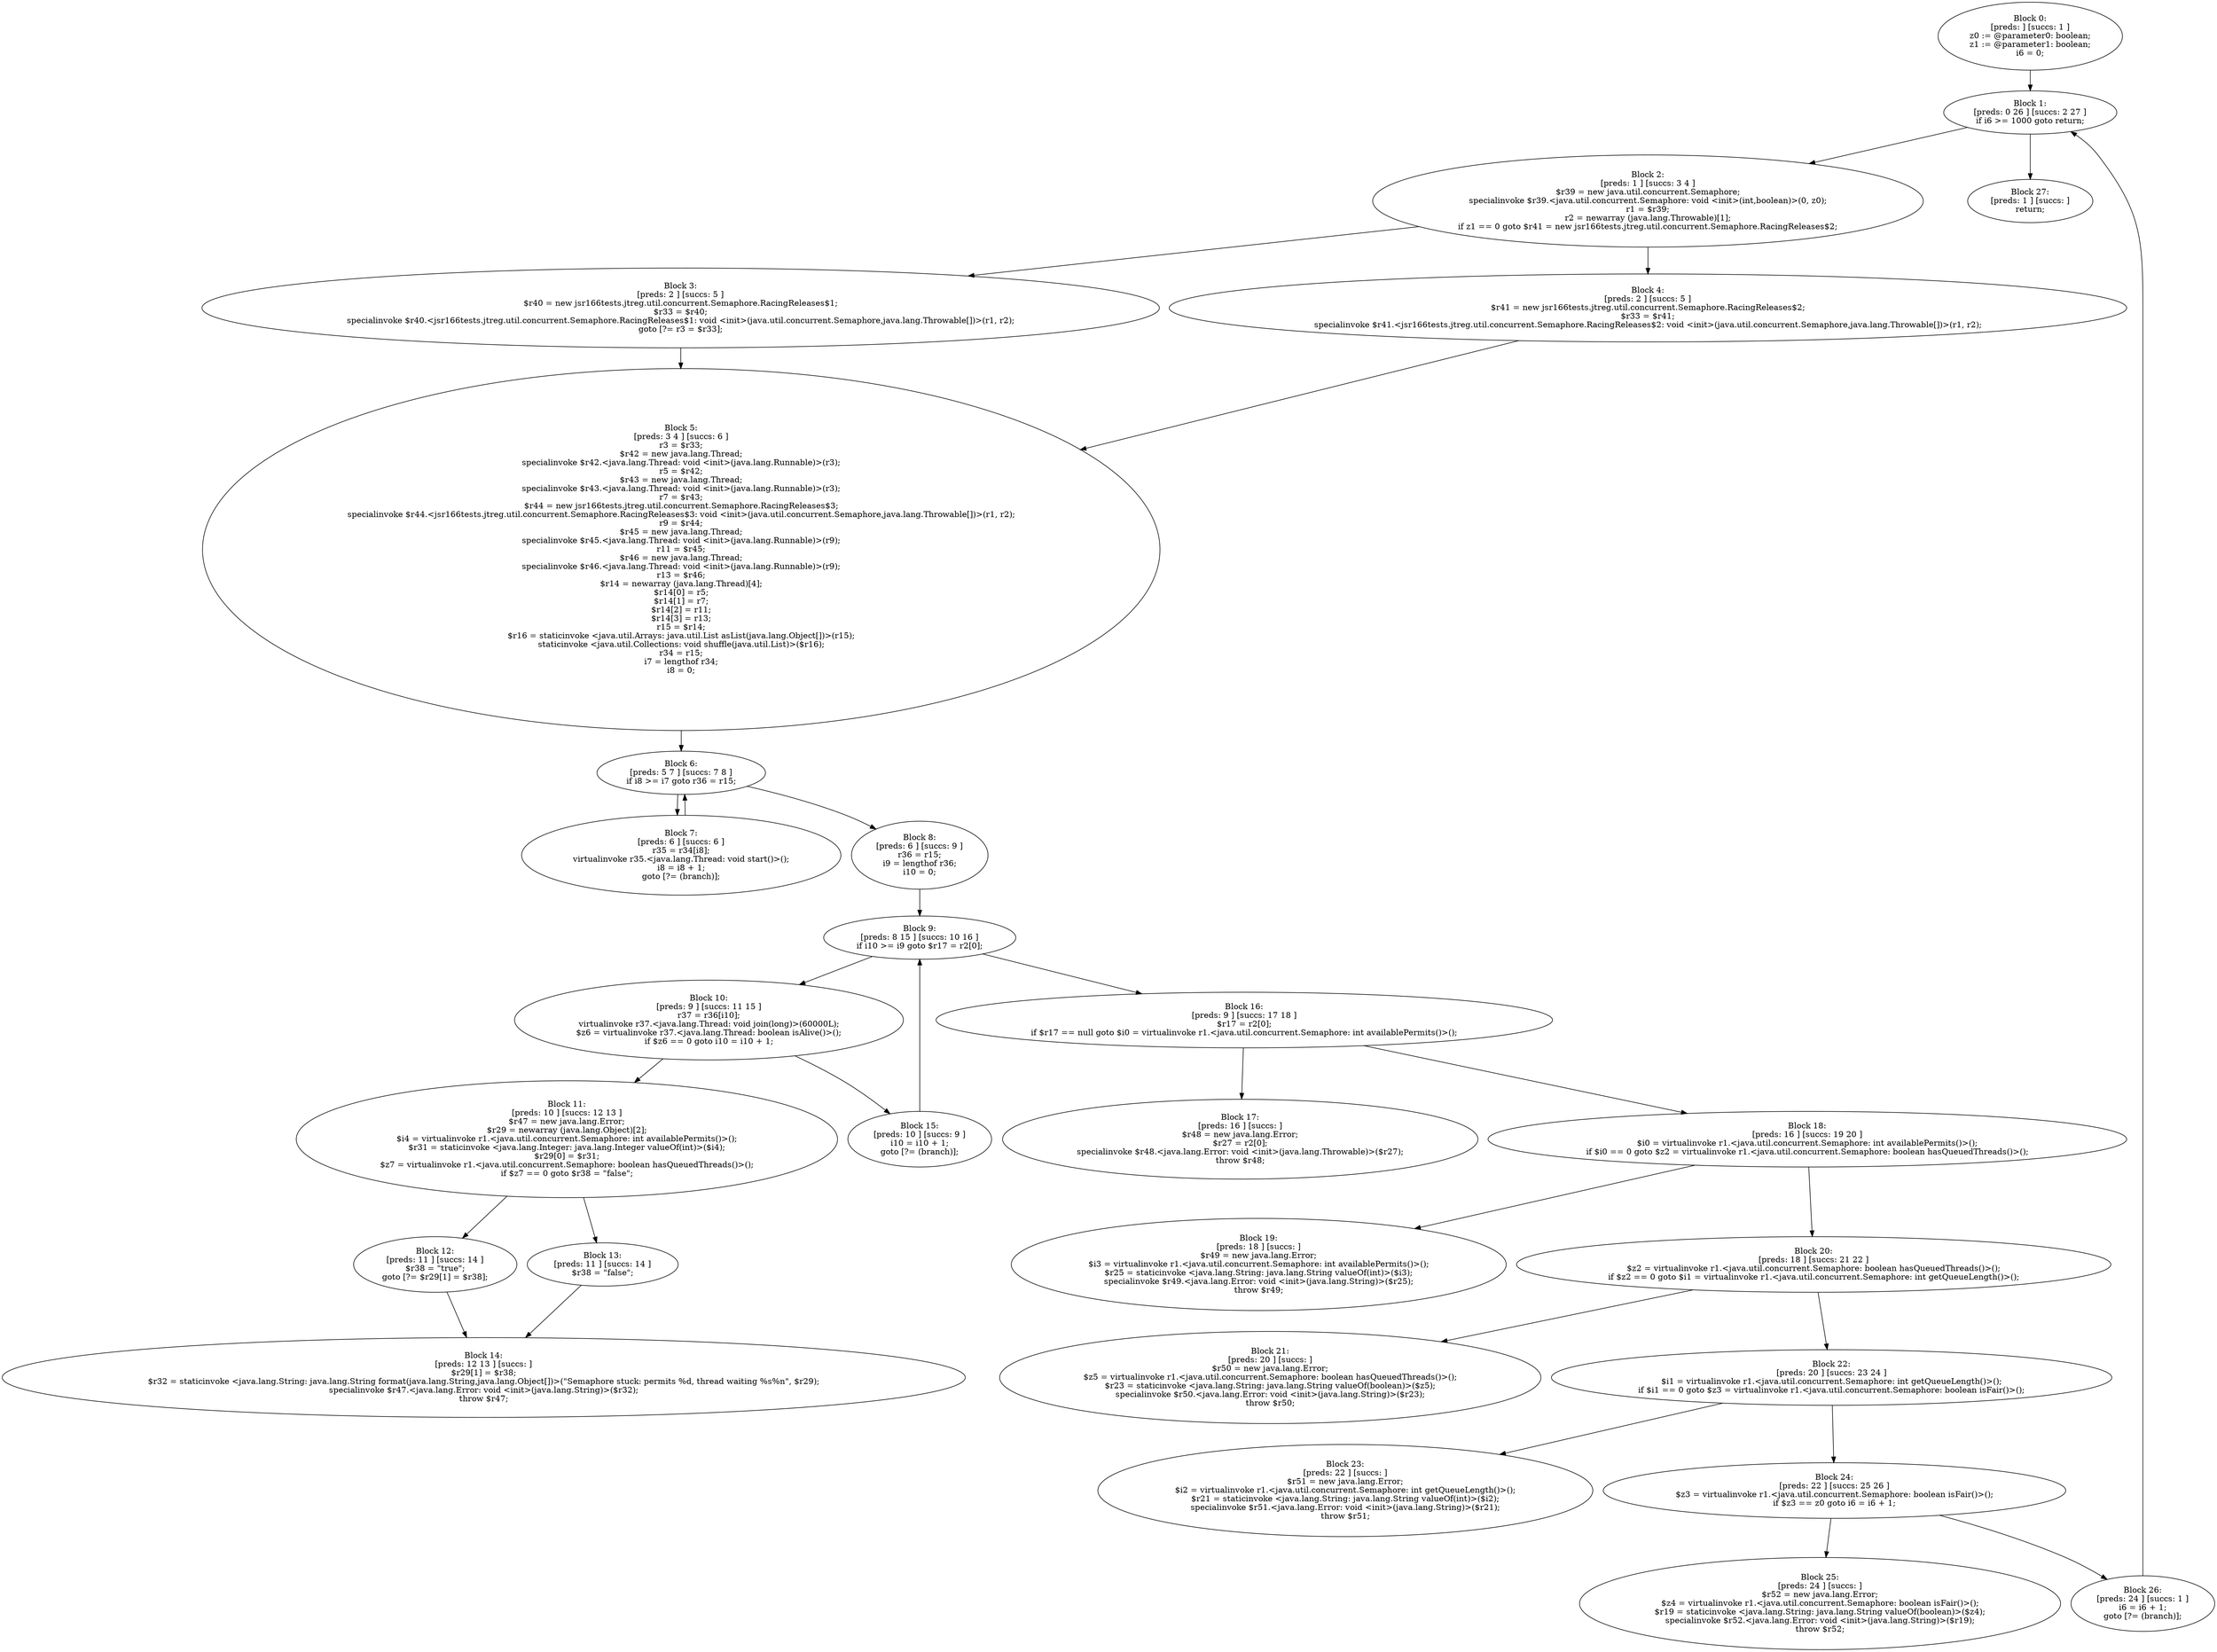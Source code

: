 digraph "unitGraph" {
    "Block 0:
[preds: ] [succs: 1 ]
z0 := @parameter0: boolean;
z1 := @parameter1: boolean;
i6 = 0;
"
    "Block 1:
[preds: 0 26 ] [succs: 2 27 ]
if i6 >= 1000 goto return;
"
    "Block 2:
[preds: 1 ] [succs: 3 4 ]
$r39 = new java.util.concurrent.Semaphore;
specialinvoke $r39.<java.util.concurrent.Semaphore: void <init>(int,boolean)>(0, z0);
r1 = $r39;
r2 = newarray (java.lang.Throwable)[1];
if z1 == 0 goto $r41 = new jsr166tests.jtreg.util.concurrent.Semaphore.RacingReleases$2;
"
    "Block 3:
[preds: 2 ] [succs: 5 ]
$r40 = new jsr166tests.jtreg.util.concurrent.Semaphore.RacingReleases$1;
$r33 = $r40;
specialinvoke $r40.<jsr166tests.jtreg.util.concurrent.Semaphore.RacingReleases$1: void <init>(java.util.concurrent.Semaphore,java.lang.Throwable[])>(r1, r2);
goto [?= r3 = $r33];
"
    "Block 4:
[preds: 2 ] [succs: 5 ]
$r41 = new jsr166tests.jtreg.util.concurrent.Semaphore.RacingReleases$2;
$r33 = $r41;
specialinvoke $r41.<jsr166tests.jtreg.util.concurrent.Semaphore.RacingReleases$2: void <init>(java.util.concurrent.Semaphore,java.lang.Throwable[])>(r1, r2);
"
    "Block 5:
[preds: 3 4 ] [succs: 6 ]
r3 = $r33;
$r42 = new java.lang.Thread;
specialinvoke $r42.<java.lang.Thread: void <init>(java.lang.Runnable)>(r3);
r5 = $r42;
$r43 = new java.lang.Thread;
specialinvoke $r43.<java.lang.Thread: void <init>(java.lang.Runnable)>(r3);
r7 = $r43;
$r44 = new jsr166tests.jtreg.util.concurrent.Semaphore.RacingReleases$3;
specialinvoke $r44.<jsr166tests.jtreg.util.concurrent.Semaphore.RacingReleases$3: void <init>(java.util.concurrent.Semaphore,java.lang.Throwable[])>(r1, r2);
r9 = $r44;
$r45 = new java.lang.Thread;
specialinvoke $r45.<java.lang.Thread: void <init>(java.lang.Runnable)>(r9);
r11 = $r45;
$r46 = new java.lang.Thread;
specialinvoke $r46.<java.lang.Thread: void <init>(java.lang.Runnable)>(r9);
r13 = $r46;
$r14 = newarray (java.lang.Thread)[4];
$r14[0] = r5;
$r14[1] = r7;
$r14[2] = r11;
$r14[3] = r13;
r15 = $r14;
$r16 = staticinvoke <java.util.Arrays: java.util.List asList(java.lang.Object[])>(r15);
staticinvoke <java.util.Collections: void shuffle(java.util.List)>($r16);
r34 = r15;
i7 = lengthof r34;
i8 = 0;
"
    "Block 6:
[preds: 5 7 ] [succs: 7 8 ]
if i8 >= i7 goto r36 = r15;
"
    "Block 7:
[preds: 6 ] [succs: 6 ]
r35 = r34[i8];
virtualinvoke r35.<java.lang.Thread: void start()>();
i8 = i8 + 1;
goto [?= (branch)];
"
    "Block 8:
[preds: 6 ] [succs: 9 ]
r36 = r15;
i9 = lengthof r36;
i10 = 0;
"
    "Block 9:
[preds: 8 15 ] [succs: 10 16 ]
if i10 >= i9 goto $r17 = r2[0];
"
    "Block 10:
[preds: 9 ] [succs: 11 15 ]
r37 = r36[i10];
virtualinvoke r37.<java.lang.Thread: void join(long)>(60000L);
$z6 = virtualinvoke r37.<java.lang.Thread: boolean isAlive()>();
if $z6 == 0 goto i10 = i10 + 1;
"
    "Block 11:
[preds: 10 ] [succs: 12 13 ]
$r47 = new java.lang.Error;
$r29 = newarray (java.lang.Object)[2];
$i4 = virtualinvoke r1.<java.util.concurrent.Semaphore: int availablePermits()>();
$r31 = staticinvoke <java.lang.Integer: java.lang.Integer valueOf(int)>($i4);
$r29[0] = $r31;
$z7 = virtualinvoke r1.<java.util.concurrent.Semaphore: boolean hasQueuedThreads()>();
if $z7 == 0 goto $r38 = \"false\";
"
    "Block 12:
[preds: 11 ] [succs: 14 ]
$r38 = \"true\";
goto [?= $r29[1] = $r38];
"
    "Block 13:
[preds: 11 ] [succs: 14 ]
$r38 = \"false\";
"
    "Block 14:
[preds: 12 13 ] [succs: ]
$r29[1] = $r38;
$r32 = staticinvoke <java.lang.String: java.lang.String format(java.lang.String,java.lang.Object[])>(\"Semaphore stuck: permits %d, thread waiting %s%n\", $r29);
specialinvoke $r47.<java.lang.Error: void <init>(java.lang.String)>($r32);
throw $r47;
"
    "Block 15:
[preds: 10 ] [succs: 9 ]
i10 = i10 + 1;
goto [?= (branch)];
"
    "Block 16:
[preds: 9 ] [succs: 17 18 ]
$r17 = r2[0];
if $r17 == null goto $i0 = virtualinvoke r1.<java.util.concurrent.Semaphore: int availablePermits()>();
"
    "Block 17:
[preds: 16 ] [succs: ]
$r48 = new java.lang.Error;
$r27 = r2[0];
specialinvoke $r48.<java.lang.Error: void <init>(java.lang.Throwable)>($r27);
throw $r48;
"
    "Block 18:
[preds: 16 ] [succs: 19 20 ]
$i0 = virtualinvoke r1.<java.util.concurrent.Semaphore: int availablePermits()>();
if $i0 == 0 goto $z2 = virtualinvoke r1.<java.util.concurrent.Semaphore: boolean hasQueuedThreads()>();
"
    "Block 19:
[preds: 18 ] [succs: ]
$r49 = new java.lang.Error;
$i3 = virtualinvoke r1.<java.util.concurrent.Semaphore: int availablePermits()>();
$r25 = staticinvoke <java.lang.String: java.lang.String valueOf(int)>($i3);
specialinvoke $r49.<java.lang.Error: void <init>(java.lang.String)>($r25);
throw $r49;
"
    "Block 20:
[preds: 18 ] [succs: 21 22 ]
$z2 = virtualinvoke r1.<java.util.concurrent.Semaphore: boolean hasQueuedThreads()>();
if $z2 == 0 goto $i1 = virtualinvoke r1.<java.util.concurrent.Semaphore: int getQueueLength()>();
"
    "Block 21:
[preds: 20 ] [succs: ]
$r50 = new java.lang.Error;
$z5 = virtualinvoke r1.<java.util.concurrent.Semaphore: boolean hasQueuedThreads()>();
$r23 = staticinvoke <java.lang.String: java.lang.String valueOf(boolean)>($z5);
specialinvoke $r50.<java.lang.Error: void <init>(java.lang.String)>($r23);
throw $r50;
"
    "Block 22:
[preds: 20 ] [succs: 23 24 ]
$i1 = virtualinvoke r1.<java.util.concurrent.Semaphore: int getQueueLength()>();
if $i1 == 0 goto $z3 = virtualinvoke r1.<java.util.concurrent.Semaphore: boolean isFair()>();
"
    "Block 23:
[preds: 22 ] [succs: ]
$r51 = new java.lang.Error;
$i2 = virtualinvoke r1.<java.util.concurrent.Semaphore: int getQueueLength()>();
$r21 = staticinvoke <java.lang.String: java.lang.String valueOf(int)>($i2);
specialinvoke $r51.<java.lang.Error: void <init>(java.lang.String)>($r21);
throw $r51;
"
    "Block 24:
[preds: 22 ] [succs: 25 26 ]
$z3 = virtualinvoke r1.<java.util.concurrent.Semaphore: boolean isFair()>();
if $z3 == z0 goto i6 = i6 + 1;
"
    "Block 25:
[preds: 24 ] [succs: ]
$r52 = new java.lang.Error;
$z4 = virtualinvoke r1.<java.util.concurrent.Semaphore: boolean isFair()>();
$r19 = staticinvoke <java.lang.String: java.lang.String valueOf(boolean)>($z4);
specialinvoke $r52.<java.lang.Error: void <init>(java.lang.String)>($r19);
throw $r52;
"
    "Block 26:
[preds: 24 ] [succs: 1 ]
i6 = i6 + 1;
goto [?= (branch)];
"
    "Block 27:
[preds: 1 ] [succs: ]
return;
"
    "Block 0:
[preds: ] [succs: 1 ]
z0 := @parameter0: boolean;
z1 := @parameter1: boolean;
i6 = 0;
"->"Block 1:
[preds: 0 26 ] [succs: 2 27 ]
if i6 >= 1000 goto return;
";
    "Block 1:
[preds: 0 26 ] [succs: 2 27 ]
if i6 >= 1000 goto return;
"->"Block 2:
[preds: 1 ] [succs: 3 4 ]
$r39 = new java.util.concurrent.Semaphore;
specialinvoke $r39.<java.util.concurrent.Semaphore: void <init>(int,boolean)>(0, z0);
r1 = $r39;
r2 = newarray (java.lang.Throwable)[1];
if z1 == 0 goto $r41 = new jsr166tests.jtreg.util.concurrent.Semaphore.RacingReleases$2;
";
    "Block 1:
[preds: 0 26 ] [succs: 2 27 ]
if i6 >= 1000 goto return;
"->"Block 27:
[preds: 1 ] [succs: ]
return;
";
    "Block 2:
[preds: 1 ] [succs: 3 4 ]
$r39 = new java.util.concurrent.Semaphore;
specialinvoke $r39.<java.util.concurrent.Semaphore: void <init>(int,boolean)>(0, z0);
r1 = $r39;
r2 = newarray (java.lang.Throwable)[1];
if z1 == 0 goto $r41 = new jsr166tests.jtreg.util.concurrent.Semaphore.RacingReleases$2;
"->"Block 3:
[preds: 2 ] [succs: 5 ]
$r40 = new jsr166tests.jtreg.util.concurrent.Semaphore.RacingReleases$1;
$r33 = $r40;
specialinvoke $r40.<jsr166tests.jtreg.util.concurrent.Semaphore.RacingReleases$1: void <init>(java.util.concurrent.Semaphore,java.lang.Throwable[])>(r1, r2);
goto [?= r3 = $r33];
";
    "Block 2:
[preds: 1 ] [succs: 3 4 ]
$r39 = new java.util.concurrent.Semaphore;
specialinvoke $r39.<java.util.concurrent.Semaphore: void <init>(int,boolean)>(0, z0);
r1 = $r39;
r2 = newarray (java.lang.Throwable)[1];
if z1 == 0 goto $r41 = new jsr166tests.jtreg.util.concurrent.Semaphore.RacingReleases$2;
"->"Block 4:
[preds: 2 ] [succs: 5 ]
$r41 = new jsr166tests.jtreg.util.concurrent.Semaphore.RacingReleases$2;
$r33 = $r41;
specialinvoke $r41.<jsr166tests.jtreg.util.concurrent.Semaphore.RacingReleases$2: void <init>(java.util.concurrent.Semaphore,java.lang.Throwable[])>(r1, r2);
";
    "Block 3:
[preds: 2 ] [succs: 5 ]
$r40 = new jsr166tests.jtreg.util.concurrent.Semaphore.RacingReleases$1;
$r33 = $r40;
specialinvoke $r40.<jsr166tests.jtreg.util.concurrent.Semaphore.RacingReleases$1: void <init>(java.util.concurrent.Semaphore,java.lang.Throwable[])>(r1, r2);
goto [?= r3 = $r33];
"->"Block 5:
[preds: 3 4 ] [succs: 6 ]
r3 = $r33;
$r42 = new java.lang.Thread;
specialinvoke $r42.<java.lang.Thread: void <init>(java.lang.Runnable)>(r3);
r5 = $r42;
$r43 = new java.lang.Thread;
specialinvoke $r43.<java.lang.Thread: void <init>(java.lang.Runnable)>(r3);
r7 = $r43;
$r44 = new jsr166tests.jtreg.util.concurrent.Semaphore.RacingReleases$3;
specialinvoke $r44.<jsr166tests.jtreg.util.concurrent.Semaphore.RacingReleases$3: void <init>(java.util.concurrent.Semaphore,java.lang.Throwable[])>(r1, r2);
r9 = $r44;
$r45 = new java.lang.Thread;
specialinvoke $r45.<java.lang.Thread: void <init>(java.lang.Runnable)>(r9);
r11 = $r45;
$r46 = new java.lang.Thread;
specialinvoke $r46.<java.lang.Thread: void <init>(java.lang.Runnable)>(r9);
r13 = $r46;
$r14 = newarray (java.lang.Thread)[4];
$r14[0] = r5;
$r14[1] = r7;
$r14[2] = r11;
$r14[3] = r13;
r15 = $r14;
$r16 = staticinvoke <java.util.Arrays: java.util.List asList(java.lang.Object[])>(r15);
staticinvoke <java.util.Collections: void shuffle(java.util.List)>($r16);
r34 = r15;
i7 = lengthof r34;
i8 = 0;
";
    "Block 4:
[preds: 2 ] [succs: 5 ]
$r41 = new jsr166tests.jtreg.util.concurrent.Semaphore.RacingReleases$2;
$r33 = $r41;
specialinvoke $r41.<jsr166tests.jtreg.util.concurrent.Semaphore.RacingReleases$2: void <init>(java.util.concurrent.Semaphore,java.lang.Throwable[])>(r1, r2);
"->"Block 5:
[preds: 3 4 ] [succs: 6 ]
r3 = $r33;
$r42 = new java.lang.Thread;
specialinvoke $r42.<java.lang.Thread: void <init>(java.lang.Runnable)>(r3);
r5 = $r42;
$r43 = new java.lang.Thread;
specialinvoke $r43.<java.lang.Thread: void <init>(java.lang.Runnable)>(r3);
r7 = $r43;
$r44 = new jsr166tests.jtreg.util.concurrent.Semaphore.RacingReleases$3;
specialinvoke $r44.<jsr166tests.jtreg.util.concurrent.Semaphore.RacingReleases$3: void <init>(java.util.concurrent.Semaphore,java.lang.Throwable[])>(r1, r2);
r9 = $r44;
$r45 = new java.lang.Thread;
specialinvoke $r45.<java.lang.Thread: void <init>(java.lang.Runnable)>(r9);
r11 = $r45;
$r46 = new java.lang.Thread;
specialinvoke $r46.<java.lang.Thread: void <init>(java.lang.Runnable)>(r9);
r13 = $r46;
$r14 = newarray (java.lang.Thread)[4];
$r14[0] = r5;
$r14[1] = r7;
$r14[2] = r11;
$r14[3] = r13;
r15 = $r14;
$r16 = staticinvoke <java.util.Arrays: java.util.List asList(java.lang.Object[])>(r15);
staticinvoke <java.util.Collections: void shuffle(java.util.List)>($r16);
r34 = r15;
i7 = lengthof r34;
i8 = 0;
";
    "Block 5:
[preds: 3 4 ] [succs: 6 ]
r3 = $r33;
$r42 = new java.lang.Thread;
specialinvoke $r42.<java.lang.Thread: void <init>(java.lang.Runnable)>(r3);
r5 = $r42;
$r43 = new java.lang.Thread;
specialinvoke $r43.<java.lang.Thread: void <init>(java.lang.Runnable)>(r3);
r7 = $r43;
$r44 = new jsr166tests.jtreg.util.concurrent.Semaphore.RacingReleases$3;
specialinvoke $r44.<jsr166tests.jtreg.util.concurrent.Semaphore.RacingReleases$3: void <init>(java.util.concurrent.Semaphore,java.lang.Throwable[])>(r1, r2);
r9 = $r44;
$r45 = new java.lang.Thread;
specialinvoke $r45.<java.lang.Thread: void <init>(java.lang.Runnable)>(r9);
r11 = $r45;
$r46 = new java.lang.Thread;
specialinvoke $r46.<java.lang.Thread: void <init>(java.lang.Runnable)>(r9);
r13 = $r46;
$r14 = newarray (java.lang.Thread)[4];
$r14[0] = r5;
$r14[1] = r7;
$r14[2] = r11;
$r14[3] = r13;
r15 = $r14;
$r16 = staticinvoke <java.util.Arrays: java.util.List asList(java.lang.Object[])>(r15);
staticinvoke <java.util.Collections: void shuffle(java.util.List)>($r16);
r34 = r15;
i7 = lengthof r34;
i8 = 0;
"->"Block 6:
[preds: 5 7 ] [succs: 7 8 ]
if i8 >= i7 goto r36 = r15;
";
    "Block 6:
[preds: 5 7 ] [succs: 7 8 ]
if i8 >= i7 goto r36 = r15;
"->"Block 7:
[preds: 6 ] [succs: 6 ]
r35 = r34[i8];
virtualinvoke r35.<java.lang.Thread: void start()>();
i8 = i8 + 1;
goto [?= (branch)];
";
    "Block 6:
[preds: 5 7 ] [succs: 7 8 ]
if i8 >= i7 goto r36 = r15;
"->"Block 8:
[preds: 6 ] [succs: 9 ]
r36 = r15;
i9 = lengthof r36;
i10 = 0;
";
    "Block 7:
[preds: 6 ] [succs: 6 ]
r35 = r34[i8];
virtualinvoke r35.<java.lang.Thread: void start()>();
i8 = i8 + 1;
goto [?= (branch)];
"->"Block 6:
[preds: 5 7 ] [succs: 7 8 ]
if i8 >= i7 goto r36 = r15;
";
    "Block 8:
[preds: 6 ] [succs: 9 ]
r36 = r15;
i9 = lengthof r36;
i10 = 0;
"->"Block 9:
[preds: 8 15 ] [succs: 10 16 ]
if i10 >= i9 goto $r17 = r2[0];
";
    "Block 9:
[preds: 8 15 ] [succs: 10 16 ]
if i10 >= i9 goto $r17 = r2[0];
"->"Block 10:
[preds: 9 ] [succs: 11 15 ]
r37 = r36[i10];
virtualinvoke r37.<java.lang.Thread: void join(long)>(60000L);
$z6 = virtualinvoke r37.<java.lang.Thread: boolean isAlive()>();
if $z6 == 0 goto i10 = i10 + 1;
";
    "Block 9:
[preds: 8 15 ] [succs: 10 16 ]
if i10 >= i9 goto $r17 = r2[0];
"->"Block 16:
[preds: 9 ] [succs: 17 18 ]
$r17 = r2[0];
if $r17 == null goto $i0 = virtualinvoke r1.<java.util.concurrent.Semaphore: int availablePermits()>();
";
    "Block 10:
[preds: 9 ] [succs: 11 15 ]
r37 = r36[i10];
virtualinvoke r37.<java.lang.Thread: void join(long)>(60000L);
$z6 = virtualinvoke r37.<java.lang.Thread: boolean isAlive()>();
if $z6 == 0 goto i10 = i10 + 1;
"->"Block 11:
[preds: 10 ] [succs: 12 13 ]
$r47 = new java.lang.Error;
$r29 = newarray (java.lang.Object)[2];
$i4 = virtualinvoke r1.<java.util.concurrent.Semaphore: int availablePermits()>();
$r31 = staticinvoke <java.lang.Integer: java.lang.Integer valueOf(int)>($i4);
$r29[0] = $r31;
$z7 = virtualinvoke r1.<java.util.concurrent.Semaphore: boolean hasQueuedThreads()>();
if $z7 == 0 goto $r38 = \"false\";
";
    "Block 10:
[preds: 9 ] [succs: 11 15 ]
r37 = r36[i10];
virtualinvoke r37.<java.lang.Thread: void join(long)>(60000L);
$z6 = virtualinvoke r37.<java.lang.Thread: boolean isAlive()>();
if $z6 == 0 goto i10 = i10 + 1;
"->"Block 15:
[preds: 10 ] [succs: 9 ]
i10 = i10 + 1;
goto [?= (branch)];
";
    "Block 11:
[preds: 10 ] [succs: 12 13 ]
$r47 = new java.lang.Error;
$r29 = newarray (java.lang.Object)[2];
$i4 = virtualinvoke r1.<java.util.concurrent.Semaphore: int availablePermits()>();
$r31 = staticinvoke <java.lang.Integer: java.lang.Integer valueOf(int)>($i4);
$r29[0] = $r31;
$z7 = virtualinvoke r1.<java.util.concurrent.Semaphore: boolean hasQueuedThreads()>();
if $z7 == 0 goto $r38 = \"false\";
"->"Block 12:
[preds: 11 ] [succs: 14 ]
$r38 = \"true\";
goto [?= $r29[1] = $r38];
";
    "Block 11:
[preds: 10 ] [succs: 12 13 ]
$r47 = new java.lang.Error;
$r29 = newarray (java.lang.Object)[2];
$i4 = virtualinvoke r1.<java.util.concurrent.Semaphore: int availablePermits()>();
$r31 = staticinvoke <java.lang.Integer: java.lang.Integer valueOf(int)>($i4);
$r29[0] = $r31;
$z7 = virtualinvoke r1.<java.util.concurrent.Semaphore: boolean hasQueuedThreads()>();
if $z7 == 0 goto $r38 = \"false\";
"->"Block 13:
[preds: 11 ] [succs: 14 ]
$r38 = \"false\";
";
    "Block 12:
[preds: 11 ] [succs: 14 ]
$r38 = \"true\";
goto [?= $r29[1] = $r38];
"->"Block 14:
[preds: 12 13 ] [succs: ]
$r29[1] = $r38;
$r32 = staticinvoke <java.lang.String: java.lang.String format(java.lang.String,java.lang.Object[])>(\"Semaphore stuck: permits %d, thread waiting %s%n\", $r29);
specialinvoke $r47.<java.lang.Error: void <init>(java.lang.String)>($r32);
throw $r47;
";
    "Block 13:
[preds: 11 ] [succs: 14 ]
$r38 = \"false\";
"->"Block 14:
[preds: 12 13 ] [succs: ]
$r29[1] = $r38;
$r32 = staticinvoke <java.lang.String: java.lang.String format(java.lang.String,java.lang.Object[])>(\"Semaphore stuck: permits %d, thread waiting %s%n\", $r29);
specialinvoke $r47.<java.lang.Error: void <init>(java.lang.String)>($r32);
throw $r47;
";
    "Block 15:
[preds: 10 ] [succs: 9 ]
i10 = i10 + 1;
goto [?= (branch)];
"->"Block 9:
[preds: 8 15 ] [succs: 10 16 ]
if i10 >= i9 goto $r17 = r2[0];
";
    "Block 16:
[preds: 9 ] [succs: 17 18 ]
$r17 = r2[0];
if $r17 == null goto $i0 = virtualinvoke r1.<java.util.concurrent.Semaphore: int availablePermits()>();
"->"Block 17:
[preds: 16 ] [succs: ]
$r48 = new java.lang.Error;
$r27 = r2[0];
specialinvoke $r48.<java.lang.Error: void <init>(java.lang.Throwable)>($r27);
throw $r48;
";
    "Block 16:
[preds: 9 ] [succs: 17 18 ]
$r17 = r2[0];
if $r17 == null goto $i0 = virtualinvoke r1.<java.util.concurrent.Semaphore: int availablePermits()>();
"->"Block 18:
[preds: 16 ] [succs: 19 20 ]
$i0 = virtualinvoke r1.<java.util.concurrent.Semaphore: int availablePermits()>();
if $i0 == 0 goto $z2 = virtualinvoke r1.<java.util.concurrent.Semaphore: boolean hasQueuedThreads()>();
";
    "Block 18:
[preds: 16 ] [succs: 19 20 ]
$i0 = virtualinvoke r1.<java.util.concurrent.Semaphore: int availablePermits()>();
if $i0 == 0 goto $z2 = virtualinvoke r1.<java.util.concurrent.Semaphore: boolean hasQueuedThreads()>();
"->"Block 19:
[preds: 18 ] [succs: ]
$r49 = new java.lang.Error;
$i3 = virtualinvoke r1.<java.util.concurrent.Semaphore: int availablePermits()>();
$r25 = staticinvoke <java.lang.String: java.lang.String valueOf(int)>($i3);
specialinvoke $r49.<java.lang.Error: void <init>(java.lang.String)>($r25);
throw $r49;
";
    "Block 18:
[preds: 16 ] [succs: 19 20 ]
$i0 = virtualinvoke r1.<java.util.concurrent.Semaphore: int availablePermits()>();
if $i0 == 0 goto $z2 = virtualinvoke r1.<java.util.concurrent.Semaphore: boolean hasQueuedThreads()>();
"->"Block 20:
[preds: 18 ] [succs: 21 22 ]
$z2 = virtualinvoke r1.<java.util.concurrent.Semaphore: boolean hasQueuedThreads()>();
if $z2 == 0 goto $i1 = virtualinvoke r1.<java.util.concurrent.Semaphore: int getQueueLength()>();
";
    "Block 20:
[preds: 18 ] [succs: 21 22 ]
$z2 = virtualinvoke r1.<java.util.concurrent.Semaphore: boolean hasQueuedThreads()>();
if $z2 == 0 goto $i1 = virtualinvoke r1.<java.util.concurrent.Semaphore: int getQueueLength()>();
"->"Block 21:
[preds: 20 ] [succs: ]
$r50 = new java.lang.Error;
$z5 = virtualinvoke r1.<java.util.concurrent.Semaphore: boolean hasQueuedThreads()>();
$r23 = staticinvoke <java.lang.String: java.lang.String valueOf(boolean)>($z5);
specialinvoke $r50.<java.lang.Error: void <init>(java.lang.String)>($r23);
throw $r50;
";
    "Block 20:
[preds: 18 ] [succs: 21 22 ]
$z2 = virtualinvoke r1.<java.util.concurrent.Semaphore: boolean hasQueuedThreads()>();
if $z2 == 0 goto $i1 = virtualinvoke r1.<java.util.concurrent.Semaphore: int getQueueLength()>();
"->"Block 22:
[preds: 20 ] [succs: 23 24 ]
$i1 = virtualinvoke r1.<java.util.concurrent.Semaphore: int getQueueLength()>();
if $i1 == 0 goto $z3 = virtualinvoke r1.<java.util.concurrent.Semaphore: boolean isFair()>();
";
    "Block 22:
[preds: 20 ] [succs: 23 24 ]
$i1 = virtualinvoke r1.<java.util.concurrent.Semaphore: int getQueueLength()>();
if $i1 == 0 goto $z3 = virtualinvoke r1.<java.util.concurrent.Semaphore: boolean isFair()>();
"->"Block 23:
[preds: 22 ] [succs: ]
$r51 = new java.lang.Error;
$i2 = virtualinvoke r1.<java.util.concurrent.Semaphore: int getQueueLength()>();
$r21 = staticinvoke <java.lang.String: java.lang.String valueOf(int)>($i2);
specialinvoke $r51.<java.lang.Error: void <init>(java.lang.String)>($r21);
throw $r51;
";
    "Block 22:
[preds: 20 ] [succs: 23 24 ]
$i1 = virtualinvoke r1.<java.util.concurrent.Semaphore: int getQueueLength()>();
if $i1 == 0 goto $z3 = virtualinvoke r1.<java.util.concurrent.Semaphore: boolean isFair()>();
"->"Block 24:
[preds: 22 ] [succs: 25 26 ]
$z3 = virtualinvoke r1.<java.util.concurrent.Semaphore: boolean isFair()>();
if $z3 == z0 goto i6 = i6 + 1;
";
    "Block 24:
[preds: 22 ] [succs: 25 26 ]
$z3 = virtualinvoke r1.<java.util.concurrent.Semaphore: boolean isFair()>();
if $z3 == z0 goto i6 = i6 + 1;
"->"Block 25:
[preds: 24 ] [succs: ]
$r52 = new java.lang.Error;
$z4 = virtualinvoke r1.<java.util.concurrent.Semaphore: boolean isFair()>();
$r19 = staticinvoke <java.lang.String: java.lang.String valueOf(boolean)>($z4);
specialinvoke $r52.<java.lang.Error: void <init>(java.lang.String)>($r19);
throw $r52;
";
    "Block 24:
[preds: 22 ] [succs: 25 26 ]
$z3 = virtualinvoke r1.<java.util.concurrent.Semaphore: boolean isFair()>();
if $z3 == z0 goto i6 = i6 + 1;
"->"Block 26:
[preds: 24 ] [succs: 1 ]
i6 = i6 + 1;
goto [?= (branch)];
";
    "Block 26:
[preds: 24 ] [succs: 1 ]
i6 = i6 + 1;
goto [?= (branch)];
"->"Block 1:
[preds: 0 26 ] [succs: 2 27 ]
if i6 >= 1000 goto return;
";
}
